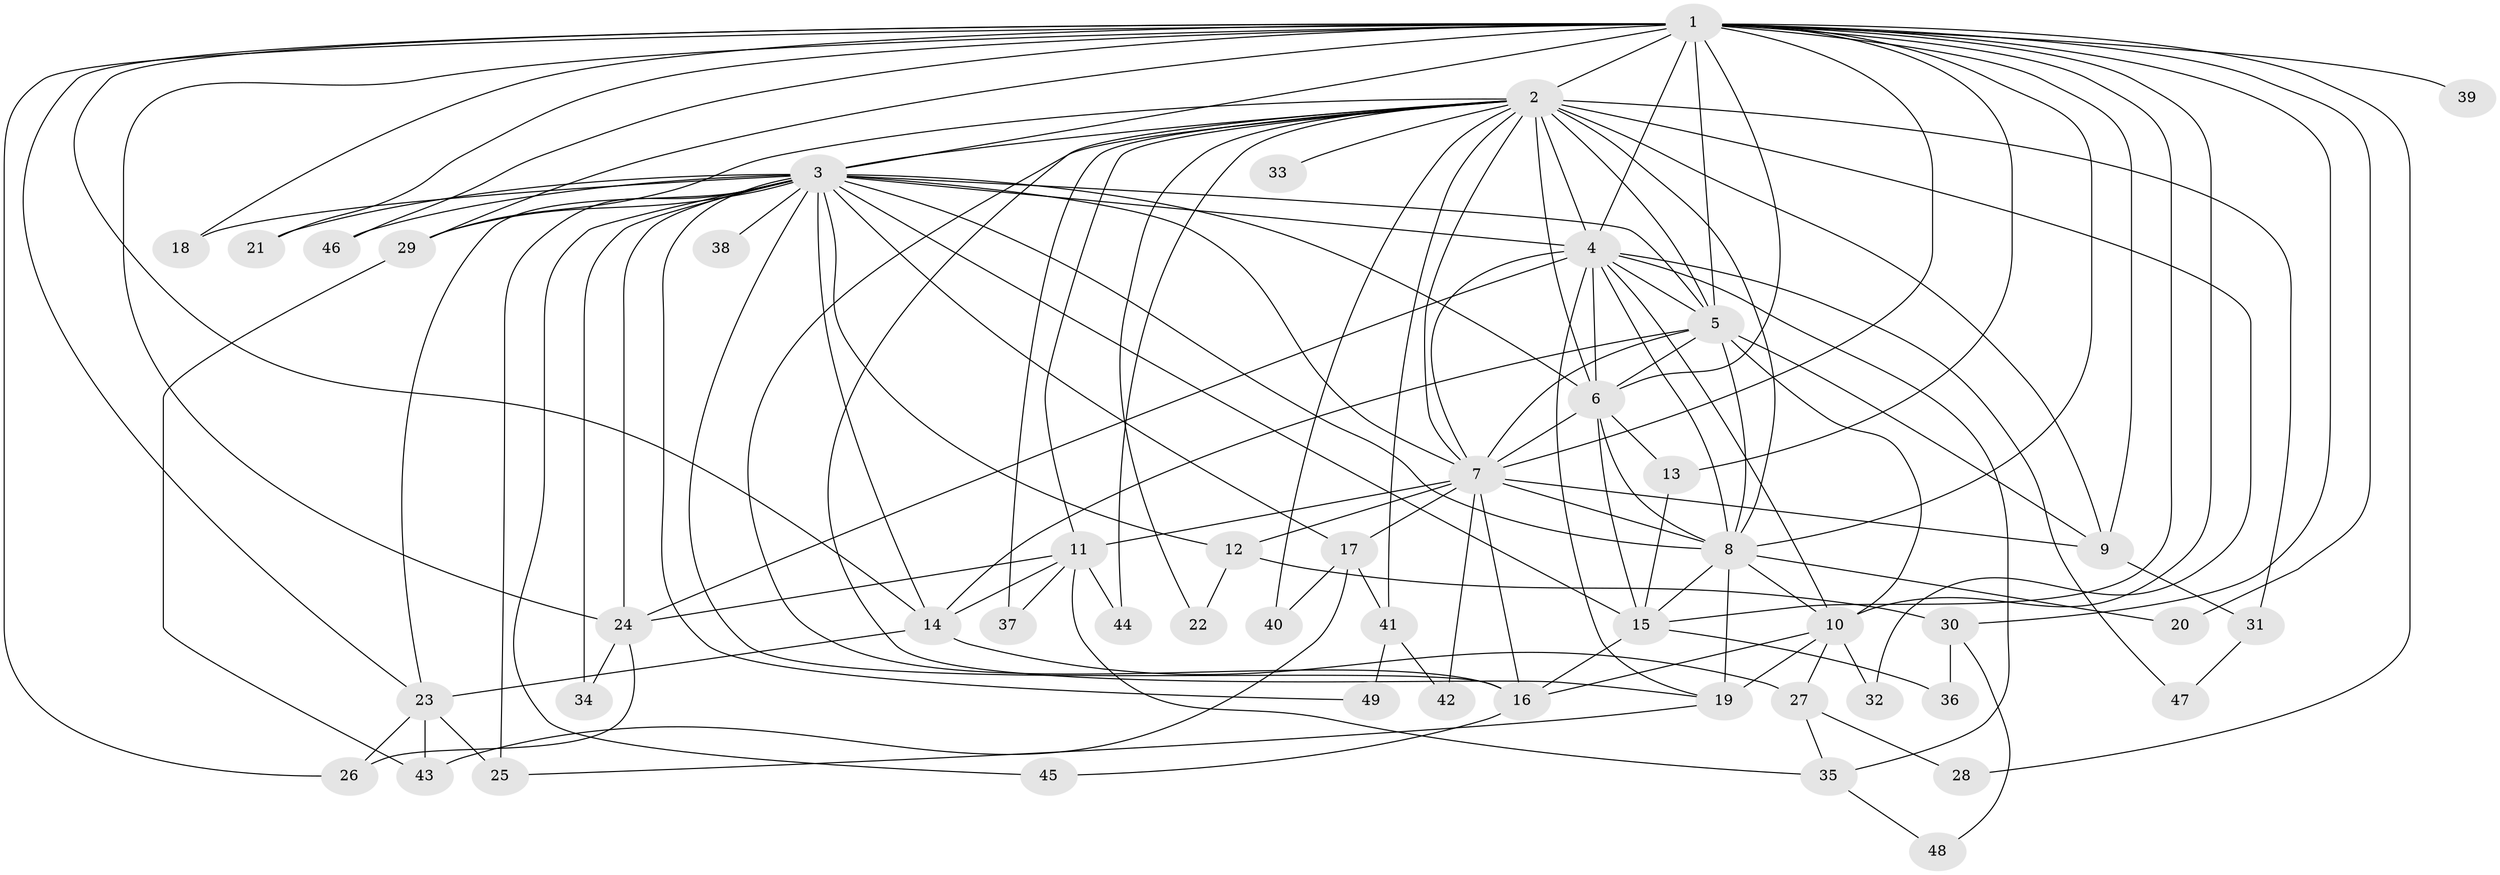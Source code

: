 // original degree distribution, {23: 0.010309278350515464, 28: 0.010309278350515464, 29: 0.010309278350515464, 16: 0.061855670103092786, 20: 0.010309278350515464, 3: 0.18556701030927836, 4: 0.12371134020618557, 2: 0.5051546391752577, 5: 0.061855670103092786, 6: 0.020618556701030927}
// Generated by graph-tools (version 1.1) at 2025/35/03/09/25 02:35:12]
// undirected, 49 vertices, 129 edges
graph export_dot {
graph [start="1"]
  node [color=gray90,style=filled];
  1;
  2;
  3;
  4;
  5;
  6;
  7;
  8;
  9;
  10;
  11;
  12;
  13;
  14;
  15;
  16;
  17;
  18;
  19;
  20;
  21;
  22;
  23;
  24;
  25;
  26;
  27;
  28;
  29;
  30;
  31;
  32;
  33;
  34;
  35;
  36;
  37;
  38;
  39;
  40;
  41;
  42;
  43;
  44;
  45;
  46;
  47;
  48;
  49;
  1 -- 2 [weight=4.0];
  1 -- 3 [weight=2.0];
  1 -- 4 [weight=7.0];
  1 -- 5 [weight=2.0];
  1 -- 6 [weight=2.0];
  1 -- 7 [weight=2.0];
  1 -- 8 [weight=2.0];
  1 -- 9 [weight=1.0];
  1 -- 10 [weight=1.0];
  1 -- 13 [weight=2.0];
  1 -- 14 [weight=2.0];
  1 -- 15 [weight=1.0];
  1 -- 18 [weight=1.0];
  1 -- 20 [weight=2.0];
  1 -- 21 [weight=1.0];
  1 -- 23 [weight=1.0];
  1 -- 24 [weight=1.0];
  1 -- 26 [weight=1.0];
  1 -- 28 [weight=1.0];
  1 -- 29 [weight=2.0];
  1 -- 30 [weight=1.0];
  1 -- 39 [weight=1.0];
  1 -- 46 [weight=1.0];
  2 -- 3 [weight=2.0];
  2 -- 4 [weight=3.0];
  2 -- 5 [weight=1.0];
  2 -- 6 [weight=1.0];
  2 -- 7 [weight=1.0];
  2 -- 8 [weight=2.0];
  2 -- 9 [weight=1.0];
  2 -- 11 [weight=1.0];
  2 -- 16 [weight=1.0];
  2 -- 19 [weight=1.0];
  2 -- 22 [weight=1.0];
  2 -- 29 [weight=1.0];
  2 -- 31 [weight=1.0];
  2 -- 32 [weight=1.0];
  2 -- 33 [weight=1.0];
  2 -- 37 [weight=1.0];
  2 -- 40 [weight=1.0];
  2 -- 41 [weight=1.0];
  2 -- 44 [weight=1.0];
  3 -- 4 [weight=2.0];
  3 -- 5 [weight=2.0];
  3 -- 6 [weight=1.0];
  3 -- 7 [weight=1.0];
  3 -- 8 [weight=1.0];
  3 -- 12 [weight=1.0];
  3 -- 14 [weight=2.0];
  3 -- 15 [weight=1.0];
  3 -- 16 [weight=1.0];
  3 -- 17 [weight=1.0];
  3 -- 18 [weight=1.0];
  3 -- 21 [weight=1.0];
  3 -- 23 [weight=1.0];
  3 -- 24 [weight=2.0];
  3 -- 25 [weight=1.0];
  3 -- 29 [weight=1.0];
  3 -- 34 [weight=1.0];
  3 -- 38 [weight=1.0];
  3 -- 45 [weight=1.0];
  3 -- 46 [weight=1.0];
  3 -- 49 [weight=1.0];
  4 -- 5 [weight=3.0];
  4 -- 6 [weight=3.0];
  4 -- 7 [weight=3.0];
  4 -- 8 [weight=2.0];
  4 -- 10 [weight=1.0];
  4 -- 19 [weight=1.0];
  4 -- 24 [weight=1.0];
  4 -- 35 [weight=1.0];
  4 -- 47 [weight=1.0];
  5 -- 6 [weight=1.0];
  5 -- 7 [weight=1.0];
  5 -- 8 [weight=1.0];
  5 -- 9 [weight=1.0];
  5 -- 10 [weight=2.0];
  5 -- 14 [weight=6.0];
  6 -- 7 [weight=1.0];
  6 -- 8 [weight=2.0];
  6 -- 13 [weight=3.0];
  6 -- 15 [weight=2.0];
  7 -- 8 [weight=1.0];
  7 -- 9 [weight=1.0];
  7 -- 11 [weight=1.0];
  7 -- 12 [weight=1.0];
  7 -- 16 [weight=1.0];
  7 -- 17 [weight=1.0];
  7 -- 42 [weight=1.0];
  8 -- 10 [weight=1.0];
  8 -- 15 [weight=1.0];
  8 -- 19 [weight=3.0];
  8 -- 20 [weight=1.0];
  9 -- 31 [weight=1.0];
  10 -- 16 [weight=1.0];
  10 -- 19 [weight=1.0];
  10 -- 27 [weight=1.0];
  10 -- 32 [weight=1.0];
  11 -- 14 [weight=1.0];
  11 -- 24 [weight=1.0];
  11 -- 35 [weight=1.0];
  11 -- 37 [weight=1.0];
  11 -- 44 [weight=1.0];
  12 -- 22 [weight=1.0];
  12 -- 30 [weight=1.0];
  13 -- 15 [weight=1.0];
  14 -- 23 [weight=4.0];
  14 -- 27 [weight=3.0];
  15 -- 16 [weight=1.0];
  15 -- 36 [weight=1.0];
  16 -- 45 [weight=1.0];
  17 -- 40 [weight=1.0];
  17 -- 41 [weight=1.0];
  17 -- 43 [weight=1.0];
  19 -- 25 [weight=1.0];
  23 -- 25 [weight=1.0];
  23 -- 26 [weight=1.0];
  23 -- 43 [weight=1.0];
  24 -- 26 [weight=1.0];
  24 -- 34 [weight=1.0];
  27 -- 28 [weight=1.0];
  27 -- 35 [weight=1.0];
  29 -- 43 [weight=1.0];
  30 -- 36 [weight=1.0];
  30 -- 48 [weight=1.0];
  31 -- 47 [weight=1.0];
  35 -- 48 [weight=1.0];
  41 -- 42 [weight=1.0];
  41 -- 49 [weight=1.0];
}
